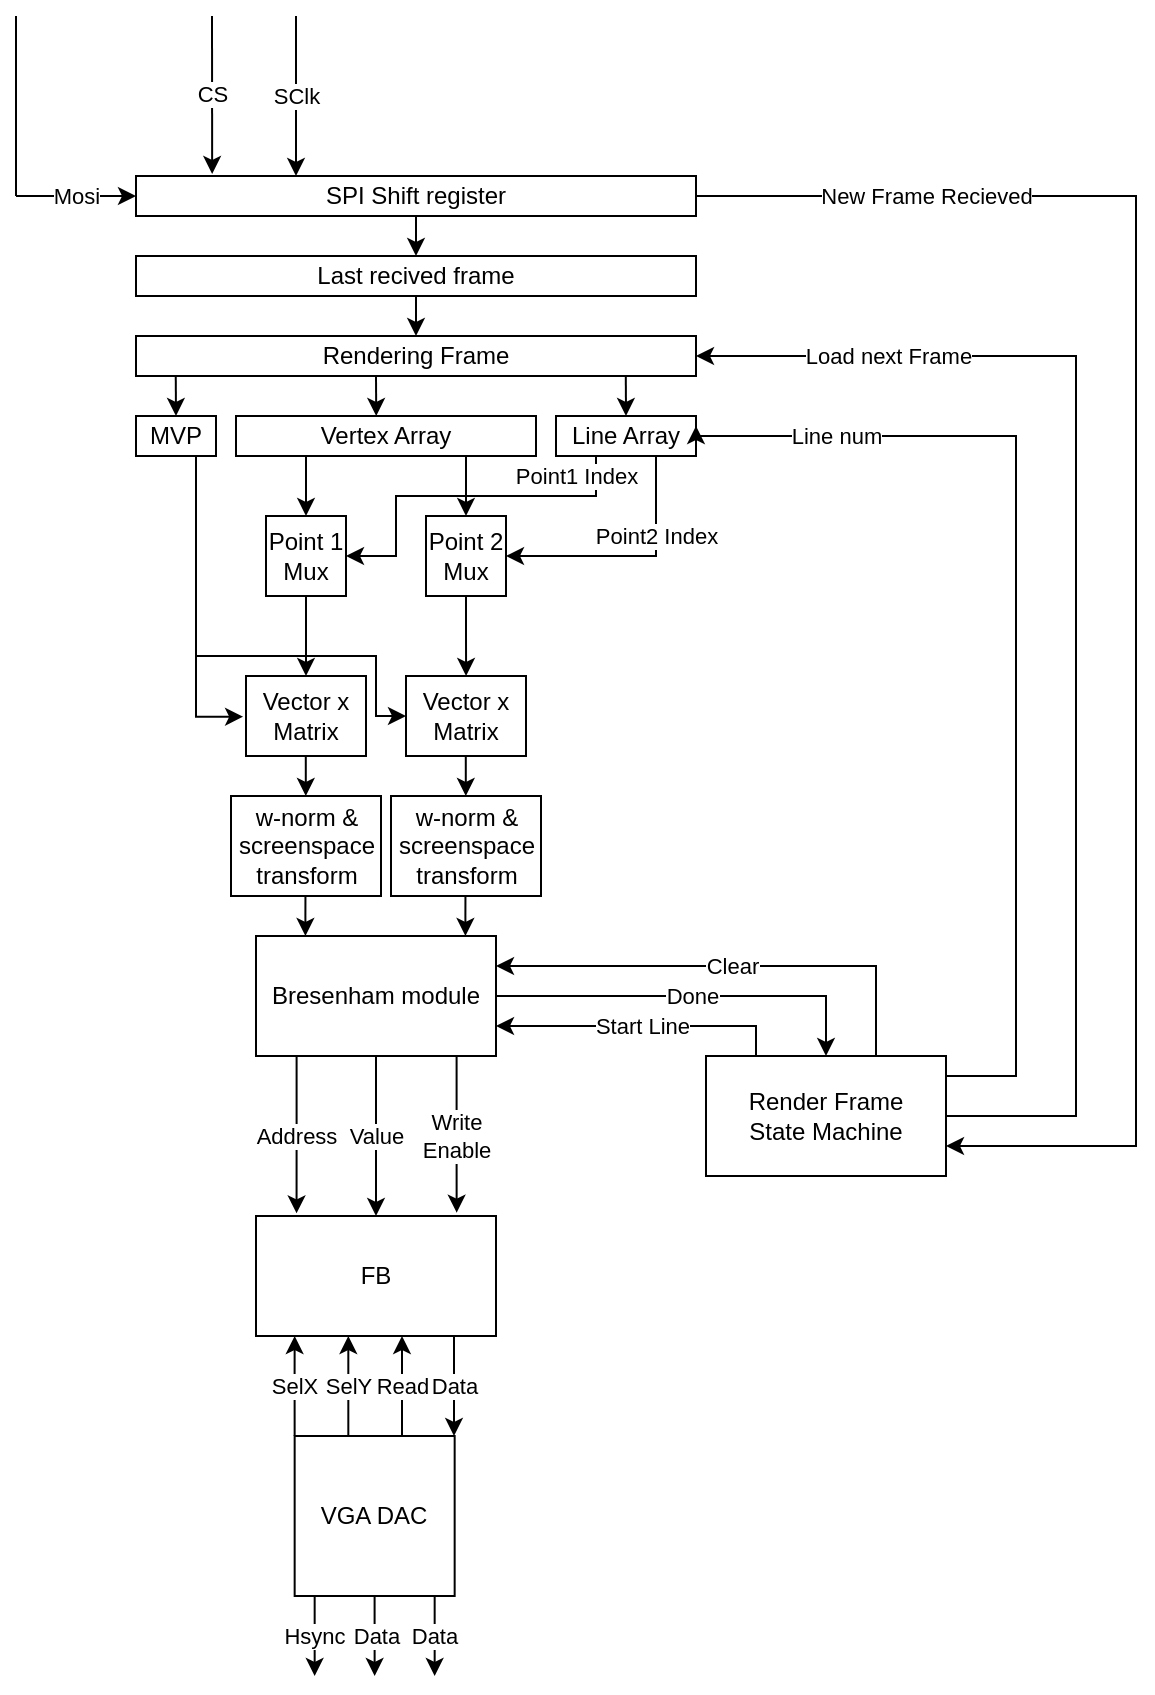 <mxfile version="15.6.8" type="github"><diagram id="q9Ps-RnnYnzRldawcZBS" name="Page-1"><mxGraphModel dx="1564" dy="840" grid="1" gridSize="10" guides="1" tooltips="1" connect="1" arrows="1" fold="1" page="1" pageScale="1" pageWidth="850" pageHeight="1100" math="0" shadow="0"><root><mxCell id="0"/><mxCell id="1" parent="0"/><mxCell id="cCv3r7rXpcqw24vT97UZ-61" value="New Frame Recieved" style="edgeStyle=orthogonalEdgeStyle;rounded=0;orthogonalLoop=1;jettySize=auto;html=1;entryX=1;entryY=0.75;entryDx=0;entryDy=0;" parent="1" source="1H7v9yOLT2mySPb2tCpm-1" target="cCv3r7rXpcqw24vT97UZ-55" edge="1"><mxGeometry x="-0.71" relative="1" as="geometry"><mxPoint as="offset"/><Array as="points"><mxPoint x="640" y="130"/><mxPoint x="640" y="605"/></Array></mxGeometry></mxCell><mxCell id="1H7v9yOLT2mySPb2tCpm-1" value="SPI Shift register" style="rounded=0;whiteSpace=wrap;html=1;" parent="1" vertex="1"><mxGeometry x="140" y="120" width="280" height="20" as="geometry"/></mxCell><mxCell id="1H7v9yOLT2mySPb2tCpm-2" value="Mosi" style="endArrow=classic;html=1;rounded=0;" parent="1" edge="1"><mxGeometry width="50" height="50" relative="1" as="geometry"><mxPoint x="80" y="130" as="sourcePoint"/><mxPoint x="140" y="130" as="targetPoint"/></mxGeometry></mxCell><mxCell id="1H7v9yOLT2mySPb2tCpm-3" value="" style="endArrow=none;html=1;rounded=0;" parent="1" edge="1"><mxGeometry width="50" height="50" relative="1" as="geometry"><mxPoint x="80" y="130" as="sourcePoint"/><mxPoint x="80" y="40" as="targetPoint"/></mxGeometry></mxCell><mxCell id="1H7v9yOLT2mySPb2tCpm-4" value="SClk" style="endArrow=classic;html=1;rounded=0;" parent="1" edge="1"><mxGeometry width="50" height="50" relative="1" as="geometry"><mxPoint x="220" y="40" as="sourcePoint"/><mxPoint x="220" y="120" as="targetPoint"/></mxGeometry></mxCell><mxCell id="1H7v9yOLT2mySPb2tCpm-5" value="CS" style="endArrow=classic;html=1;rounded=0;entryX=0.136;entryY=-0.05;entryDx=0;entryDy=0;entryPerimeter=0;" parent="1" target="1H7v9yOLT2mySPb2tCpm-1" edge="1"><mxGeometry width="50" height="50" relative="1" as="geometry"><mxPoint x="178" y="40" as="sourcePoint"/><mxPoint x="320" y="250" as="targetPoint"/></mxGeometry></mxCell><mxCell id="1H7v9yOLT2mySPb2tCpm-7" value="Last recived frame" style="rounded=0;whiteSpace=wrap;html=1;" parent="1" vertex="1"><mxGeometry x="140" y="160" width="280" height="20" as="geometry"/></mxCell><mxCell id="1H7v9yOLT2mySPb2tCpm-8" value="" style="endArrow=classic;html=1;rounded=0;exitX=0.5;exitY=1;exitDx=0;exitDy=0;entryX=0.5;entryY=0;entryDx=0;entryDy=0;" parent="1" source="1H7v9yOLT2mySPb2tCpm-1" target="1H7v9yOLT2mySPb2tCpm-7" edge="1"><mxGeometry width="50" height="50" relative="1" as="geometry"><mxPoint x="270" y="210" as="sourcePoint"/><mxPoint x="320" y="160" as="targetPoint"/></mxGeometry></mxCell><mxCell id="1H7v9yOLT2mySPb2tCpm-9" value="Rendering Frame" style="rounded=0;whiteSpace=wrap;html=1;" parent="1" vertex="1"><mxGeometry x="140" y="200" width="280" height="20" as="geometry"/></mxCell><mxCell id="1H7v9yOLT2mySPb2tCpm-12" value="" style="endArrow=classic;html=1;rounded=0;exitX=0.5;exitY=1;exitDx=0;exitDy=0;entryX=0.5;entryY=0;entryDx=0;entryDy=0;" parent="1" source="1H7v9yOLT2mySPb2tCpm-7" target="1H7v9yOLT2mySPb2tCpm-9" edge="1"><mxGeometry width="50" height="50" relative="1" as="geometry"><mxPoint x="240" y="160" as="sourcePoint"/><mxPoint x="240" y="180" as="targetPoint"/></mxGeometry></mxCell><mxCell id="p4rGvyIHzH4OkrzjBhDH-16" style="edgeStyle=orthogonalEdgeStyle;rounded=0;jumpStyle=none;orthogonalLoop=1;jettySize=auto;html=1;entryX=-0.024;entryY=0.509;entryDx=0;entryDy=0;startArrow=none;startFill=0;endArrow=classic;endFill=1;entryPerimeter=0;" parent="1" source="1H7v9yOLT2mySPb2tCpm-13" target="p4rGvyIHzH4OkrzjBhDH-25" edge="1"><mxGeometry relative="1" as="geometry"><mxPoint x="190" y="390" as="targetPoint"/><Array as="points"><mxPoint x="170" y="390"/></Array></mxGeometry></mxCell><mxCell id="p4rGvyIHzH4OkrzjBhDH-28" style="edgeStyle=orthogonalEdgeStyle;rounded=0;jumpStyle=none;orthogonalLoop=1;jettySize=auto;html=1;entryX=0;entryY=0.5;entryDx=0;entryDy=0;startArrow=none;startFill=0;endArrow=classic;endFill=1;" parent="1" source="1H7v9yOLT2mySPb2tCpm-13" target="p4rGvyIHzH4OkrzjBhDH-27" edge="1"><mxGeometry relative="1" as="geometry"><Array as="points"><mxPoint x="170" y="360"/><mxPoint x="260" y="360"/><mxPoint x="260" y="390"/></Array></mxGeometry></mxCell><mxCell id="1H7v9yOLT2mySPb2tCpm-13" value="MVP" style="rounded=0;whiteSpace=wrap;html=1;" parent="1" vertex="1"><mxGeometry x="140" y="240" width="40" height="20" as="geometry"/></mxCell><mxCell id="p4rGvyIHzH4OkrzjBhDH-11" style="edgeStyle=orthogonalEdgeStyle;rounded=0;jumpStyle=none;orthogonalLoop=1;jettySize=auto;html=1;entryX=0.5;entryY=0;entryDx=0;entryDy=0;startArrow=none;startFill=0;endArrow=classic;endFill=1;" parent="1" source="1H7v9yOLT2mySPb2tCpm-14" target="cCv3r7rXpcqw24vT97UZ-7" edge="1"><mxGeometry relative="1" as="geometry"><Array as="points"><mxPoint x="225" y="270"/><mxPoint x="225" y="270"/></Array></mxGeometry></mxCell><mxCell id="p4rGvyIHzH4OkrzjBhDH-12" style="edgeStyle=orthogonalEdgeStyle;rounded=0;jumpStyle=none;orthogonalLoop=1;jettySize=auto;html=1;entryX=0.5;entryY=0;entryDx=0;entryDy=0;startArrow=none;startFill=0;endArrow=classic;endFill=1;" parent="1" source="1H7v9yOLT2mySPb2tCpm-14" target="cCv3r7rXpcqw24vT97UZ-8" edge="1"><mxGeometry relative="1" as="geometry"><Array as="points"><mxPoint x="305" y="270"/><mxPoint x="305" y="270"/></Array></mxGeometry></mxCell><mxCell id="1H7v9yOLT2mySPb2tCpm-14" value="Vertex Array" style="rounded=0;whiteSpace=wrap;html=1;" parent="1" vertex="1"><mxGeometry x="190" y="240" width="150" height="20" as="geometry"/></mxCell><mxCell id="cCv3r7rXpcqw24vT97UZ-20" value="Point1 Index" style="edgeStyle=orthogonalEdgeStyle;rounded=0;orthogonalLoop=1;jettySize=auto;html=1;entryX=1;entryY=0.5;entryDx=0;entryDy=0;jumpStyle=none;" parent="1" source="1H7v9yOLT2mySPb2tCpm-15" target="cCv3r7rXpcqw24vT97UZ-7" edge="1"><mxGeometry x="-0.657" y="-10" relative="1" as="geometry"><Array as="points"><mxPoint x="370" y="280"/><mxPoint x="270" y="280"/><mxPoint x="270" y="310"/></Array><mxPoint as="offset"/></mxGeometry></mxCell><mxCell id="cCv3r7rXpcqw24vT97UZ-21" value="Point2 Index" style="edgeStyle=orthogonalEdgeStyle;rounded=0;orthogonalLoop=1;jettySize=auto;html=1;entryX=1;entryY=0.5;entryDx=0;entryDy=0;" parent="1" source="1H7v9yOLT2mySPb2tCpm-15" target="cCv3r7rXpcqw24vT97UZ-8" edge="1"><mxGeometry x="-0.36" relative="1" as="geometry"><Array as="points"><mxPoint x="400" y="310"/></Array><mxPoint as="offset"/></mxGeometry></mxCell><mxCell id="1H7v9yOLT2mySPb2tCpm-15" value="Line Array" style="rounded=0;whiteSpace=wrap;html=1;" parent="1" vertex="1"><mxGeometry x="350" y="240" width="70" height="20" as="geometry"/></mxCell><mxCell id="1H7v9yOLT2mySPb2tCpm-16" value="" style="endArrow=classic;html=1;rounded=0;entryX=0.5;entryY=0;entryDx=0;entryDy=0;exitX=0.071;exitY=1;exitDx=0;exitDy=0;exitPerimeter=0;" parent="1" source="1H7v9yOLT2mySPb2tCpm-9" target="1H7v9yOLT2mySPb2tCpm-13" edge="1"><mxGeometry width="50" height="50" relative="1" as="geometry"><mxPoint x="220" y="320" as="sourcePoint"/><mxPoint x="400" y="210" as="targetPoint"/></mxGeometry></mxCell><mxCell id="1H7v9yOLT2mySPb2tCpm-17" value="" style="endArrow=classic;html=1;rounded=0;entryX=0.5;entryY=0;entryDx=0;entryDy=0;exitX=0.071;exitY=1;exitDx=0;exitDy=0;exitPerimeter=0;" parent="1" edge="1"><mxGeometry width="50" height="50" relative="1" as="geometry"><mxPoint x="260" y="220" as="sourcePoint"/><mxPoint x="260.12" y="240" as="targetPoint"/></mxGeometry></mxCell><mxCell id="1H7v9yOLT2mySPb2tCpm-18" value="" style="endArrow=classic;html=1;rounded=0;entryX=0.5;entryY=0;entryDx=0;entryDy=0;exitX=0.071;exitY=1;exitDx=0;exitDy=0;exitPerimeter=0;" parent="1" target="1H7v9yOLT2mySPb2tCpm-15" edge="1"><mxGeometry width="50" height="50" relative="1" as="geometry"><mxPoint x="384.9" y="220" as="sourcePoint"/><mxPoint x="385.02" y="240" as="targetPoint"/></mxGeometry></mxCell><mxCell id="p4rGvyIHzH4OkrzjBhDH-13" style="edgeStyle=orthogonalEdgeStyle;rounded=0;jumpStyle=none;orthogonalLoop=1;jettySize=auto;html=1;startArrow=none;startFill=0;endArrow=classic;endFill=1;" parent="1" source="cCv3r7rXpcqw24vT97UZ-7" edge="1"><mxGeometry relative="1" as="geometry"><mxPoint x="225" y="370" as="targetPoint"/></mxGeometry></mxCell><mxCell id="cCv3r7rXpcqw24vT97UZ-7" value="Point 1 Mux" style="whiteSpace=wrap;html=1;aspect=fixed;" parent="1" vertex="1"><mxGeometry x="205" y="290" width="40" height="40" as="geometry"/></mxCell><mxCell id="p4rGvyIHzH4OkrzjBhDH-14" style="edgeStyle=orthogonalEdgeStyle;rounded=0;jumpStyle=none;orthogonalLoop=1;jettySize=auto;html=1;entryX=0.767;entryY=0;entryDx=0;entryDy=0;entryPerimeter=0;startArrow=none;startFill=0;endArrow=classic;endFill=1;" parent="1" source="cCv3r7rXpcqw24vT97UZ-8" edge="1"><mxGeometry relative="1" as="geometry"><mxPoint x="305.05" y="370" as="targetPoint"/></mxGeometry></mxCell><mxCell id="cCv3r7rXpcqw24vT97UZ-8" value="&lt;div&gt;Point 2&lt;/div&gt;&lt;div&gt; Mux&lt;/div&gt;" style="whiteSpace=wrap;html=1;aspect=fixed;" parent="1" vertex="1"><mxGeometry x="285" y="290" width="40" height="40" as="geometry"/></mxCell><mxCell id="cCv3r7rXpcqw24vT97UZ-35" value="Address" style="edgeStyle=orthogonalEdgeStyle;rounded=0;orthogonalLoop=1;jettySize=auto;html=1;entryX=0.169;entryY=-0.022;entryDx=0;entryDy=0;entryPerimeter=0;" parent="1" source="cCv3r7rXpcqw24vT97UZ-17" target="cCv3r7rXpcqw24vT97UZ-34" edge="1"><mxGeometry relative="1" as="geometry"><Array as="points"><mxPoint x="220" y="600"/></Array><mxPoint x="220" y="630" as="targetPoint"/></mxGeometry></mxCell><mxCell id="cCv3r7rXpcqw24vT97UZ-38" value="Write&lt;br&gt;Enable" style="edgeStyle=orthogonalEdgeStyle;rounded=0;orthogonalLoop=1;jettySize=auto;html=1;entryX=0.836;entryY=-0.028;entryDx=0;entryDy=0;entryPerimeter=0;" parent="1" source="cCv3r7rXpcqw24vT97UZ-17" target="cCv3r7rXpcqw24vT97UZ-34" edge="1"><mxGeometry x="0.021" relative="1" as="geometry"><mxPoint x="300" y="630" as="targetPoint"/><Array as="points"><mxPoint x="300" y="600"/></Array><mxPoint as="offset"/></mxGeometry></mxCell><mxCell id="cCv3r7rXpcqw24vT97UZ-58" value="Done" style="edgeStyle=orthogonalEdgeStyle;rounded=0;orthogonalLoop=1;jettySize=auto;html=1;entryX=0.5;entryY=0;entryDx=0;entryDy=0;" parent="1" source="cCv3r7rXpcqw24vT97UZ-17" target="cCv3r7rXpcqw24vT97UZ-55" edge="1"><mxGeometry relative="1" as="geometry"><mxPoint x="485" y="530" as="targetPoint"/></mxGeometry></mxCell><mxCell id="6mL-w4yi78JhoUH-RMGF-1" value="Value" style="edgeStyle=orthogonalEdgeStyle;rounded=0;orthogonalLoop=1;jettySize=auto;html=1;entryX=0.5;entryY=0;entryDx=0;entryDy=0;" edge="1" parent="1" source="cCv3r7rXpcqw24vT97UZ-17" target="cCv3r7rXpcqw24vT97UZ-34"><mxGeometry relative="1" as="geometry"><Array as="points"><mxPoint x="260" y="580"/><mxPoint x="260" y="580"/></Array></mxGeometry></mxCell><mxCell id="cCv3r7rXpcqw24vT97UZ-17" value="Bresenham module" style="rounded=0;whiteSpace=wrap;html=1;" parent="1" vertex="1"><mxGeometry x="200" y="500" width="120" height="60" as="geometry"/></mxCell><mxCell id="cCv3r7rXpcqw24vT97UZ-34" value="FB" style="rounded=0;whiteSpace=wrap;html=1;" parent="1" vertex="1"><mxGeometry x="200" y="640" width="120" height="60" as="geometry"/></mxCell><mxCell id="cCv3r7rXpcqw24vT97UZ-63" value="Hsync" style="edgeStyle=orthogonalEdgeStyle;rounded=0;orthogonalLoop=1;jettySize=auto;html=1;" parent="1" source="cCv3r7rXpcqw24vT97UZ-52" edge="1"><mxGeometry relative="1" as="geometry"><mxPoint x="229.33" y="870" as="targetPoint"/><Array as="points"><mxPoint x="229.33" y="820"/><mxPoint x="229.33" y="820"/></Array></mxGeometry></mxCell><mxCell id="cCv3r7rXpcqw24vT97UZ-64" value="Data" style="edgeStyle=orthogonalEdgeStyle;rounded=0;orthogonalLoop=1;jettySize=auto;html=1;" parent="1" source="cCv3r7rXpcqw24vT97UZ-52" edge="1"><mxGeometry relative="1" as="geometry"><mxPoint x="259.33" y="870" as="targetPoint"/></mxGeometry></mxCell><mxCell id="cCv3r7rXpcqw24vT97UZ-65" value="Data" style="edgeStyle=orthogonalEdgeStyle;rounded=0;orthogonalLoop=1;jettySize=auto;html=1;" parent="1" source="cCv3r7rXpcqw24vT97UZ-52" edge="1"><mxGeometry relative="1" as="geometry"><mxPoint x="289.33" y="870" as="targetPoint"/><Array as="points"><mxPoint x="289.33" y="820"/><mxPoint x="289.33" y="820"/></Array></mxGeometry></mxCell><mxCell id="cCv3r7rXpcqw24vT97UZ-52" value="VGA DAC" style="whiteSpace=wrap;html=1;aspect=fixed;" parent="1" vertex="1"><mxGeometry x="219.33" y="750" width="80" height="80" as="geometry"/></mxCell><mxCell id="cCv3r7rXpcqw24vT97UZ-57" value="Start Line" style="edgeStyle=orthogonalEdgeStyle;rounded=0;orthogonalLoop=1;jettySize=auto;html=1;entryX=1;entryY=0.75;entryDx=0;entryDy=0;" parent="1" source="cCv3r7rXpcqw24vT97UZ-55" target="cCv3r7rXpcqw24vT97UZ-17" edge="1"><mxGeometry relative="1" as="geometry"><Array as="points"><mxPoint x="450" y="545"/></Array></mxGeometry></mxCell><mxCell id="cCv3r7rXpcqw24vT97UZ-60" value="Line num" style="edgeStyle=orthogonalEdgeStyle;rounded=0;orthogonalLoop=1;jettySize=auto;html=1;entryX=1;entryY=0.25;entryDx=0;entryDy=0;" parent="1" source="cCv3r7rXpcqw24vT97UZ-55" target="1H7v9yOLT2mySPb2tCpm-15" edge="1"><mxGeometry x="0.71" relative="1" as="geometry"><Array as="points"><mxPoint x="580" y="570"/><mxPoint x="580" y="250"/><mxPoint x="420" y="250"/></Array><mxPoint x="-1" as="offset"/></mxGeometry></mxCell><mxCell id="cCv3r7rXpcqw24vT97UZ-62" value="Load next Frame" style="edgeStyle=orthogonalEdgeStyle;rounded=0;orthogonalLoop=1;jettySize=auto;html=1;entryX=1;entryY=0.5;entryDx=0;entryDy=0;" parent="1" source="cCv3r7rXpcqw24vT97UZ-55" target="1H7v9yOLT2mySPb2tCpm-9" edge="1"><mxGeometry x="0.698" relative="1" as="geometry"><Array as="points"><mxPoint x="610" y="590"/><mxPoint x="610" y="210"/></Array><mxPoint as="offset"/></mxGeometry></mxCell><mxCell id="6mL-w4yi78JhoUH-RMGF-2" value="Clear" style="edgeStyle=orthogonalEdgeStyle;rounded=0;orthogonalLoop=1;jettySize=auto;html=1;entryX=1;entryY=0.25;entryDx=0;entryDy=0;" edge="1" parent="1" source="cCv3r7rXpcqw24vT97UZ-55" target="cCv3r7rXpcqw24vT97UZ-17"><mxGeometry relative="1" as="geometry"><Array as="points"><mxPoint x="510" y="515"/></Array></mxGeometry></mxCell><mxCell id="cCv3r7rXpcqw24vT97UZ-55" value="&lt;div&gt;Render Frame&lt;/div&gt;&lt;div&gt; State Machine&lt;/div&gt;" style="rounded=0;whiteSpace=wrap;html=1;" parent="1" vertex="1"><mxGeometry x="425" y="560" width="120" height="60" as="geometry"/></mxCell><mxCell id="p4rGvyIHzH4OkrzjBhDH-7" value="SelX" style="edgeStyle=orthogonalEdgeStyle;rounded=0;orthogonalLoop=1;jettySize=auto;html=1;entryX=0.5;entryY=0;entryDx=0;entryDy=0;" parent="1" edge="1"><mxGeometry relative="1" as="geometry"><mxPoint x="219.33" y="750" as="sourcePoint"/><mxPoint x="219.33" y="700" as="targetPoint"/><Array as="points"><mxPoint x="219.33" y="720"/><mxPoint x="219.33" y="720"/></Array></mxGeometry></mxCell><mxCell id="p4rGvyIHzH4OkrzjBhDH-8" value="Data" style="edgeStyle=orthogonalEdgeStyle;rounded=0;orthogonalLoop=1;jettySize=auto;html=1;entryX=0.5;entryY=0;entryDx=0;entryDy=0;" parent="1" edge="1"><mxGeometry relative="1" as="geometry"><mxPoint x="299" y="700" as="sourcePoint"/><mxPoint x="299" y="750" as="targetPoint"/></mxGeometry></mxCell><mxCell id="p4rGvyIHzH4OkrzjBhDH-9" value="Read" style="edgeStyle=orthogonalEdgeStyle;rounded=0;orthogonalLoop=1;jettySize=auto;html=1;entryX=0.5;entryY=0;entryDx=0;entryDy=0;" parent="1" edge="1"><mxGeometry relative="1" as="geometry"><mxPoint x="273" y="750" as="sourcePoint"/><mxPoint x="273" y="700" as="targetPoint"/></mxGeometry></mxCell><mxCell id="p4rGvyIHzH4OkrzjBhDH-10" value="SelY" style="edgeStyle=orthogonalEdgeStyle;rounded=0;orthogonalLoop=1;jettySize=auto;html=1;entryX=0.5;entryY=0;entryDx=0;entryDy=0;" parent="1" edge="1"><mxGeometry relative="1" as="geometry"><mxPoint x="246.16" y="750" as="sourcePoint"/><mxPoint x="246.16" y="700" as="targetPoint"/></mxGeometry></mxCell><mxCell id="p4rGvyIHzH4OkrzjBhDH-21" style="edgeStyle=orthogonalEdgeStyle;rounded=0;jumpStyle=none;orthogonalLoop=1;jettySize=auto;html=1;startArrow=none;startFill=0;endArrow=classic;endFill=1;" parent="1" edge="1"><mxGeometry relative="1" as="geometry"><mxPoint x="304.894" y="410" as="sourcePoint"/><mxPoint x="304.894" y="430" as="targetPoint"/><Array as="points"><mxPoint x="304.86" y="420"/><mxPoint x="304.86" y="420"/></Array></mxGeometry></mxCell><mxCell id="p4rGvyIHzH4OkrzjBhDH-22" style="edgeStyle=orthogonalEdgeStyle;rounded=0;jumpStyle=none;orthogonalLoop=1;jettySize=auto;html=1;startArrow=none;startFill=0;endArrow=classic;endFill=1;" parent="1" edge="1"><mxGeometry relative="1" as="geometry"><mxPoint x="224.894" y="410" as="sourcePoint"/><mxPoint x="224.894" y="430" as="targetPoint"/><Array as="points"><mxPoint x="224.86" y="420"/><mxPoint x="224.86" y="420"/></Array></mxGeometry></mxCell><mxCell id="p4rGvyIHzH4OkrzjBhDH-23" style="edgeStyle=orthogonalEdgeStyle;rounded=0;jumpStyle=none;orthogonalLoop=1;jettySize=auto;html=1;startArrow=none;startFill=0;endArrow=classic;endFill=1;" parent="1" edge="1"><mxGeometry relative="1" as="geometry"><mxPoint x="224.724" y="480" as="sourcePoint"/><mxPoint x="224.724" y="500" as="targetPoint"/><Array as="points"><mxPoint x="224.69" y="490"/><mxPoint x="224.69" y="490"/></Array></mxGeometry></mxCell><mxCell id="p4rGvyIHzH4OkrzjBhDH-24" style="edgeStyle=orthogonalEdgeStyle;rounded=0;jumpStyle=none;orthogonalLoop=1;jettySize=auto;html=1;startArrow=none;startFill=0;endArrow=classic;endFill=1;" parent="1" edge="1"><mxGeometry relative="1" as="geometry"><mxPoint x="304.724" y="480" as="sourcePoint"/><mxPoint x="304.724" y="500" as="targetPoint"/><Array as="points"><mxPoint x="304.69" y="490"/><mxPoint x="304.69" y="490"/></Array></mxGeometry></mxCell><mxCell id="p4rGvyIHzH4OkrzjBhDH-25" value="Vector x Matrix" style="rounded=0;whiteSpace=wrap;html=1;" parent="1" vertex="1"><mxGeometry x="195" y="370" width="60" height="40" as="geometry"/></mxCell><mxCell id="p4rGvyIHzH4OkrzjBhDH-27" value="Vector x Matrix" style="rounded=0;whiteSpace=wrap;html=1;" parent="1" vertex="1"><mxGeometry x="275" y="370" width="60" height="40" as="geometry"/></mxCell><mxCell id="p4rGvyIHzH4OkrzjBhDH-30" value="w-norm &amp;amp; screenspace transform" style="rounded=0;whiteSpace=wrap;html=1;" parent="1" vertex="1"><mxGeometry x="187.5" y="430" width="75" height="50" as="geometry"/></mxCell><mxCell id="p4rGvyIHzH4OkrzjBhDH-31" value="w-norm &amp;amp; screenspace transform" style="rounded=0;whiteSpace=wrap;html=1;" parent="1" vertex="1"><mxGeometry x="267.5" y="430" width="75" height="50" as="geometry"/></mxCell></root></mxGraphModel></diagram></mxfile>